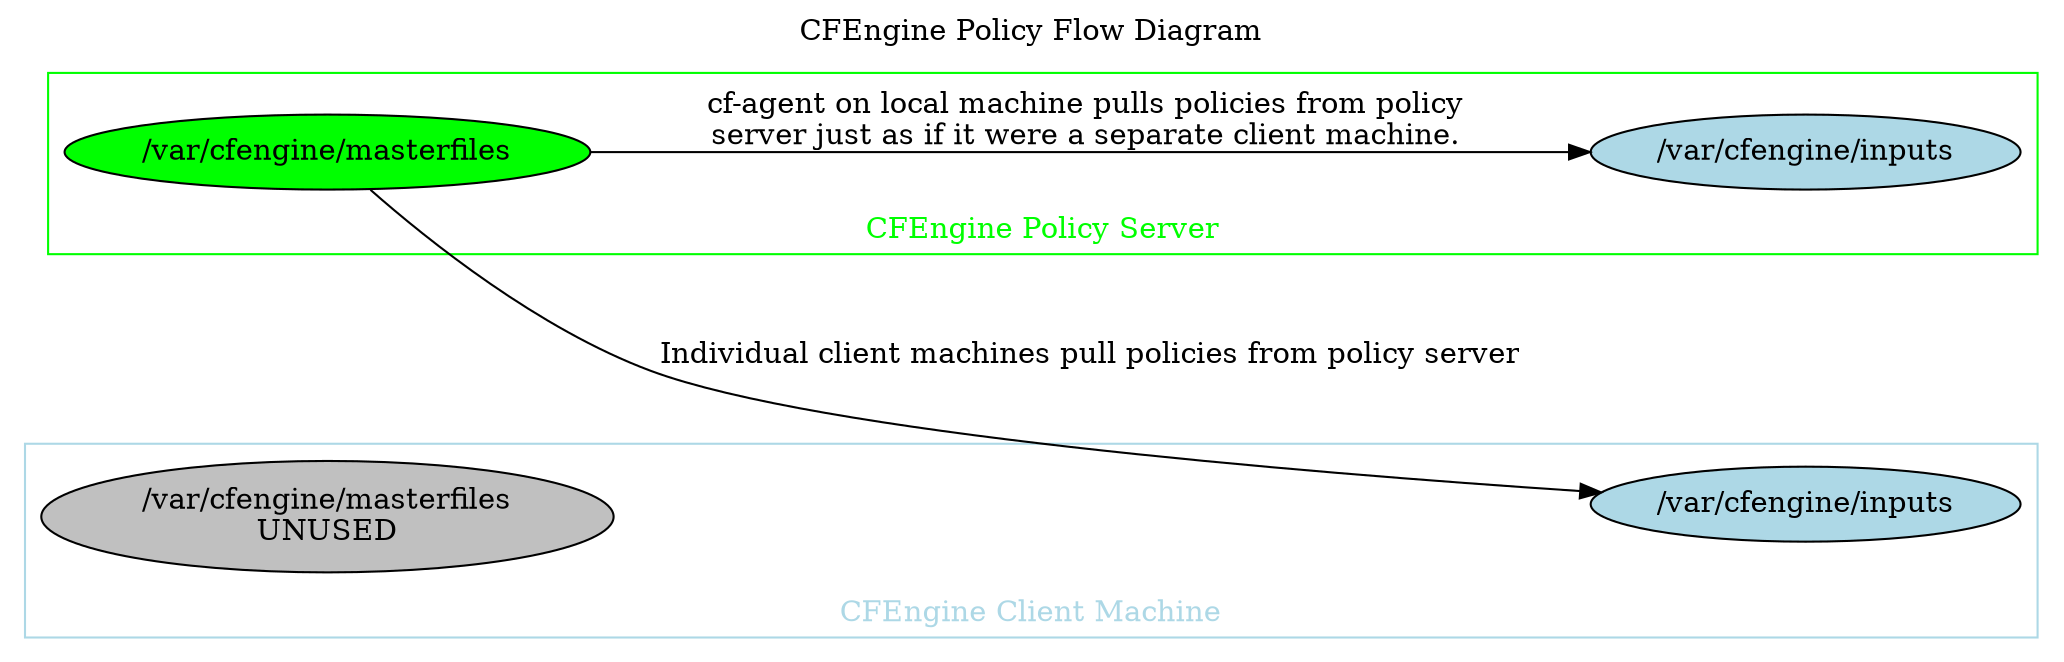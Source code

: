 digraph cfengine_policy_flow {
      label="CFEngine Policy Flow Diagram"
      labelloc=t;
      rankdir=LR;

   subgraph cluster_0 {
      node [style=filled];
      color=green
      fontcolor=green
      rank=same;
      label="CFEngine Policy Server";
      labelloc=b;
      policy_masterfiles [ fillcolor="green", label="/var/cfengine/masterfiles" ];
      policy_inputs [ fillcolor="lightblue", label="/var/cfengine/inputs" ];
      }

   subgraph cluster_1 {
      style=invis;
      node [style=invis];
      invis_node;
      }

   subgraph cluster_2 {
      node [style=filled];
      color=lightblue
      fontcolor=lightblue
      rank=same;
      label="CFEngine Client Machine";
      labelloc=b;
      client_masterfiles [ fillcolor=gray,label="/var/cfengine/masterfiles\rUNUSED" ];
      client_inputs [ fillcolor=lightblue,label="/var/cfengine/inputs" ];
      }

    policy_masterfiles -> invis_node [style=invis];
    policy_masterfiles -> policy_inputs [label="cf-agent on local machine pulls policies from policy\rserver just as if it were a separate client machine."] ;
    policy_masterfiles -> client_inputs [label=" Individual client machines pull policies from policy server"];
    client_masterfiles -> client_inputs [style=invis];

}

